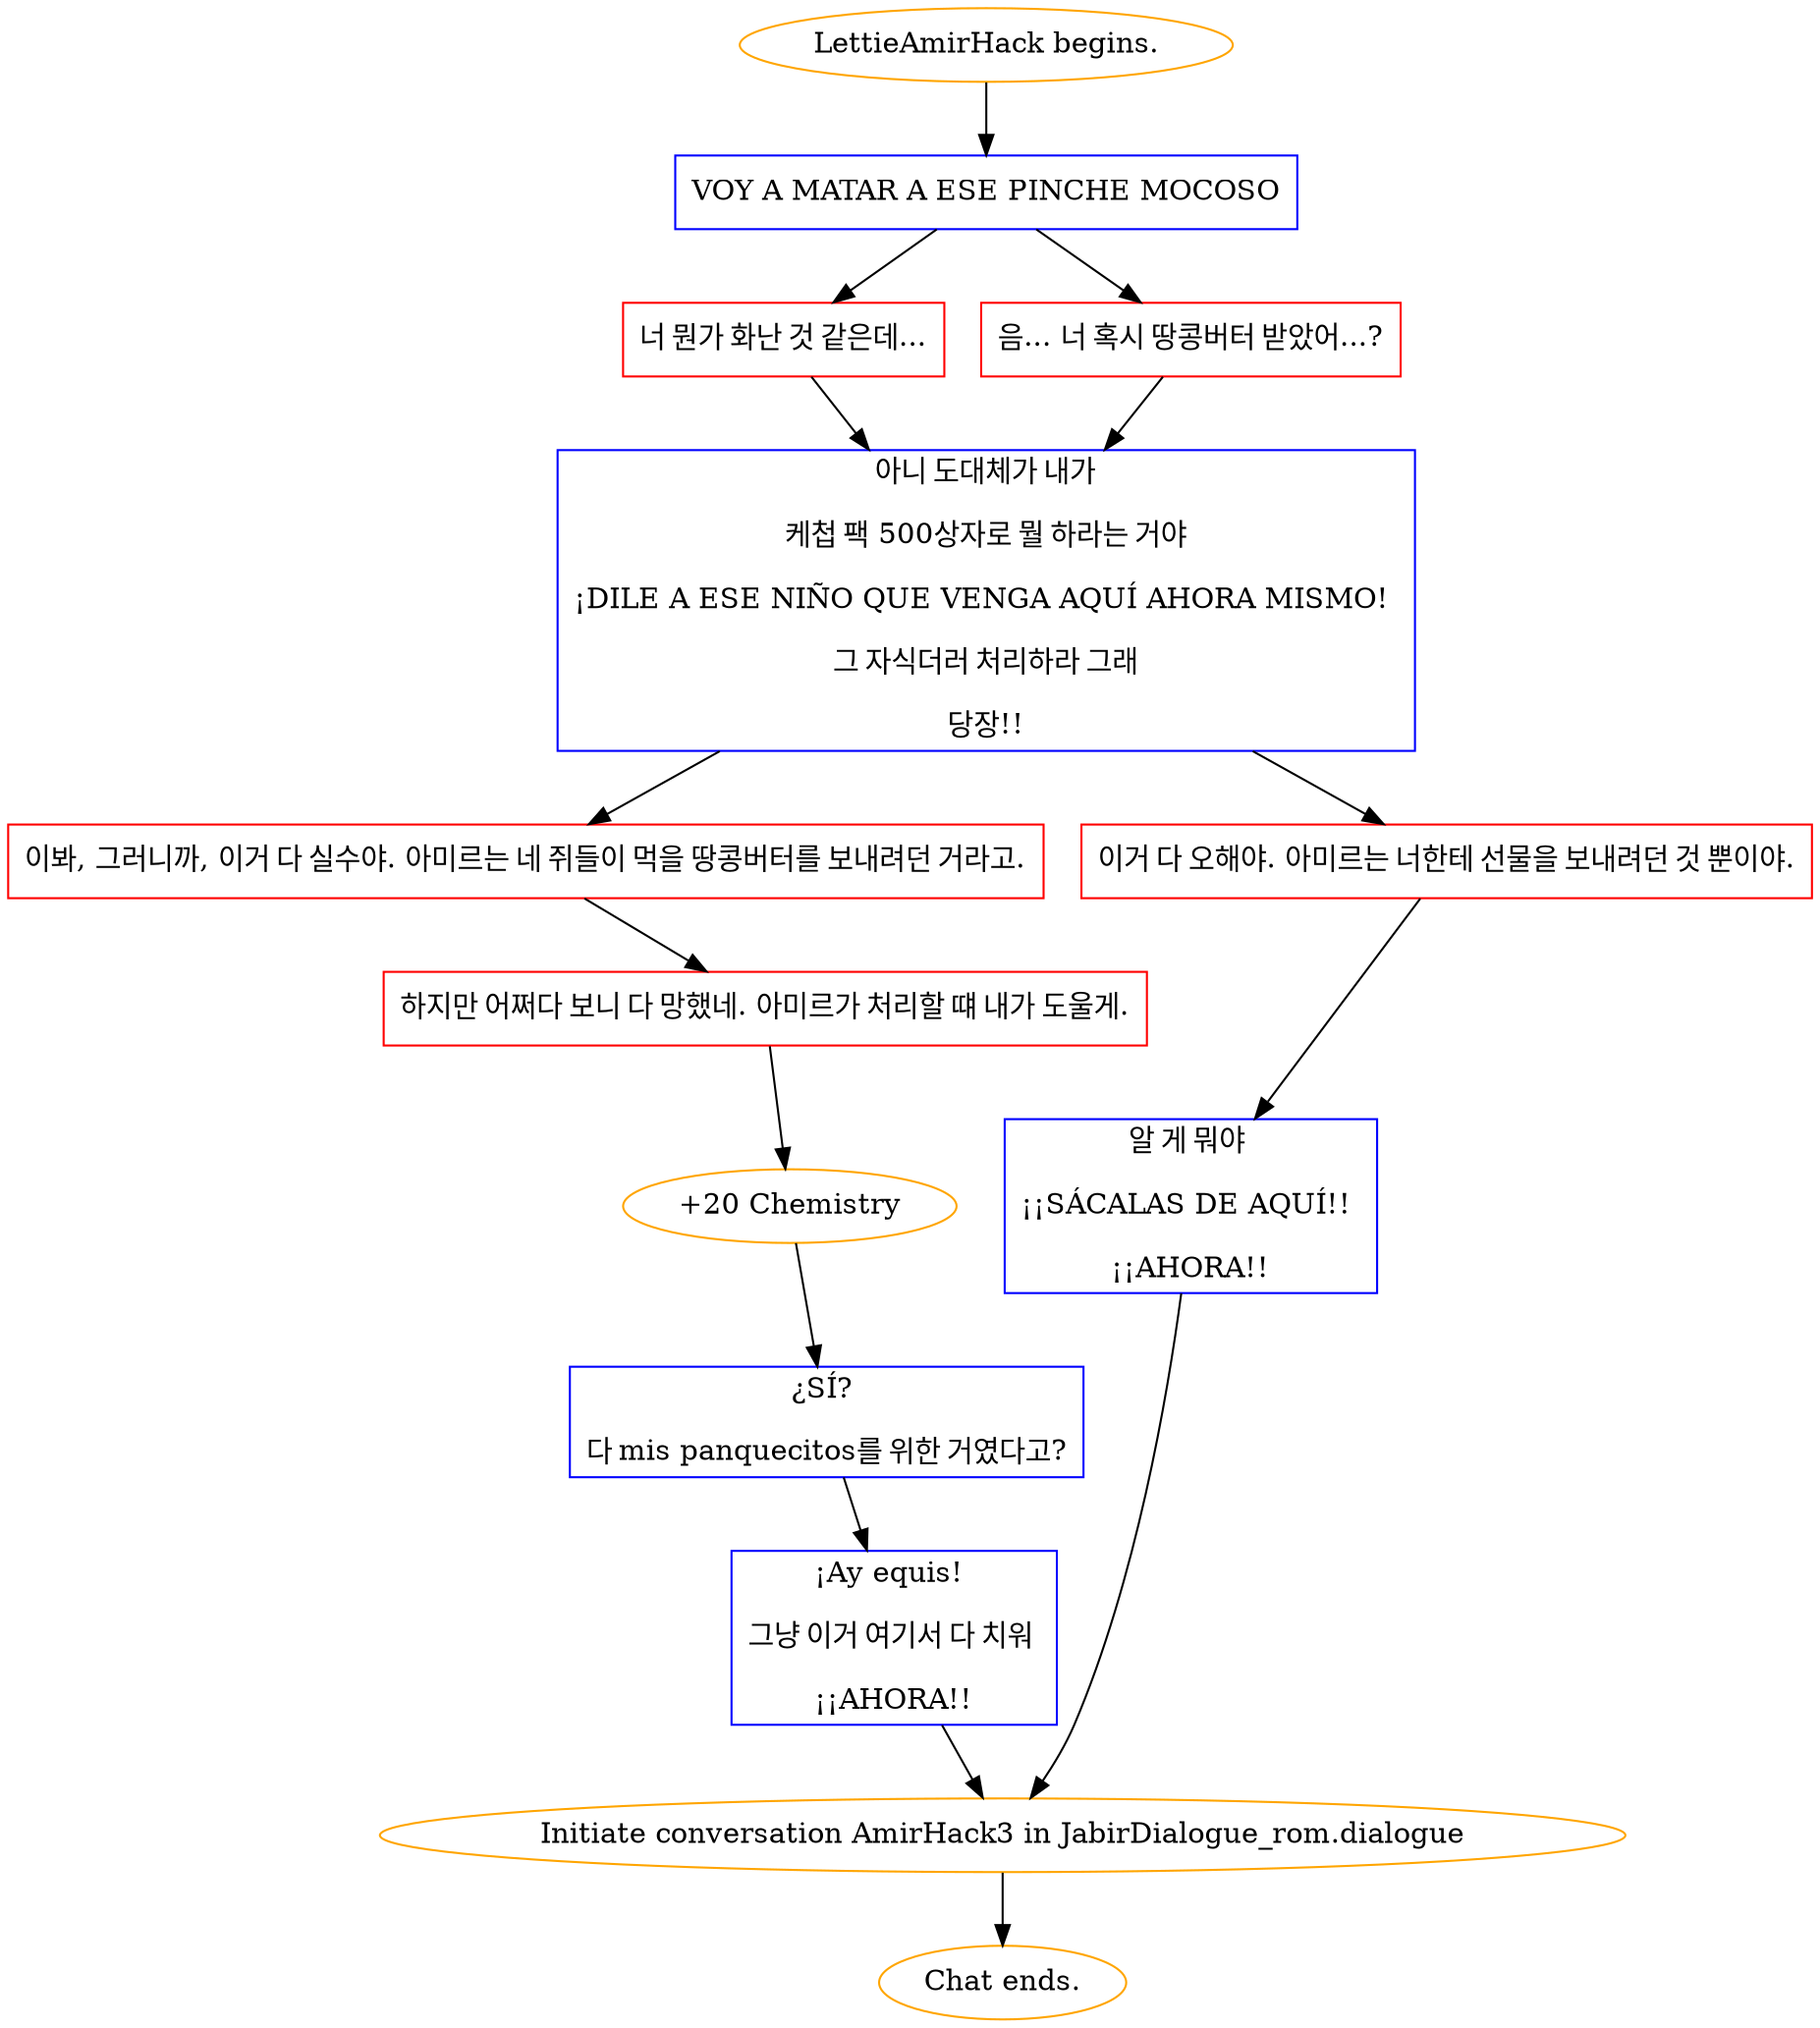 digraph {
	"LettieAmirHack begins." [color=orange];
		"LettieAmirHack begins." -> j2316161106;
	j2316161106 [label="VOY A MATAR A ESE PINCHE MOCOSO",shape=box,color=blue];
		j2316161106 -> j265820731;
		j2316161106 -> j3246088298;
	j265820731 [label="너 뭔가 화난 것 같은데...",shape=box,color=red];
		j265820731 -> j2527551401;
	j3246088298 [label="음... 너 혹시 땅콩버터 받았어...?",shape=box,color=red];
		j3246088298 -> j2527551401;
	j2527551401 [label="아니 도대체가 내가
케첩 팩 500상자로 뭘 하라는 거야
¡DILE A ESE NIÑO QUE VENGA AQUÍ AHORA MISMO! 
그 자식더러 처리하라 그래
당장!!",shape=box,color=blue];
		j2527551401 -> j2975869694;
		j2527551401 -> j4197561103;
	j2975869694 [label="이봐, 그러니까, 이거 다 실수야. 아미르는 네 쥐들이 먹을 땅콩버터를 보내려던 거라고.",shape=box,color=red];
		j2975869694 -> j3323735716;
	j4197561103 [label="이거 다 오해야. 아미르는 너한테 선물을 보내려던 것 뿐이야.",shape=box,color=red];
		j4197561103 -> j600426956;
	j3323735716 [label="하지만 어쩌다 보니 다 망했네. 아미르가 처리할 떄 내가 도울게.",shape=box,color=red];
		j3323735716 -> j1334427084;
	j600426956 [label="알 게 뭐야 
¡¡SÁCALAS DE AQUÍ!! 
¡¡AHORA!!",shape=box,color=blue];
		j600426956 -> "Initiate conversation AmirHack3 in JabirDialogue_rom.dialogue";
	j1334427084 [label="+20 Chemistry",color=orange];
		j1334427084 -> j2922489828;
	"Initiate conversation AmirHack3 in JabirDialogue_rom.dialogue" [label="Initiate conversation AmirHack3 in JabirDialogue_rom.dialogue",color=orange];
		"Initiate conversation AmirHack3 in JabirDialogue_rom.dialogue" -> "Chat ends.";
	j2922489828 [label="¿SÍ? 
다 mis panquecitos를 위한 거였다고?",shape=box,color=blue];
		j2922489828 -> j4179524460;
	"Chat ends." [color=orange];
	j4179524460 [label="¡Ay equis! 
그냥 이거 여기서 다 치워 
¡¡AHORA!!",shape=box,color=blue];
		j4179524460 -> "Initiate conversation AmirHack3 in JabirDialogue_rom.dialogue";
}